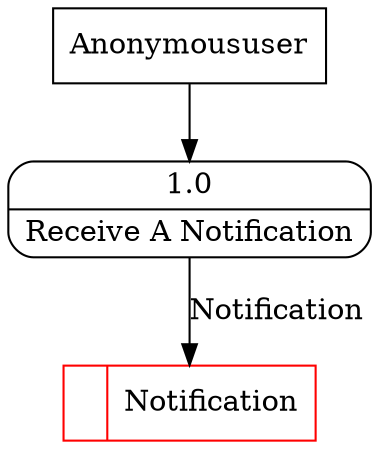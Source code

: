 digraph dfd2{ 
node[shape=record]
200 [label="<f0>  |<f1> Notification " color=red];
201 [label="Anonymoususer" shape=box];
202 [label="{<f0> 1.0|<f1> Receive A Notification }" shape=Mrecord];
201 -> 202
202 -> 200 [label="Notification"]
}